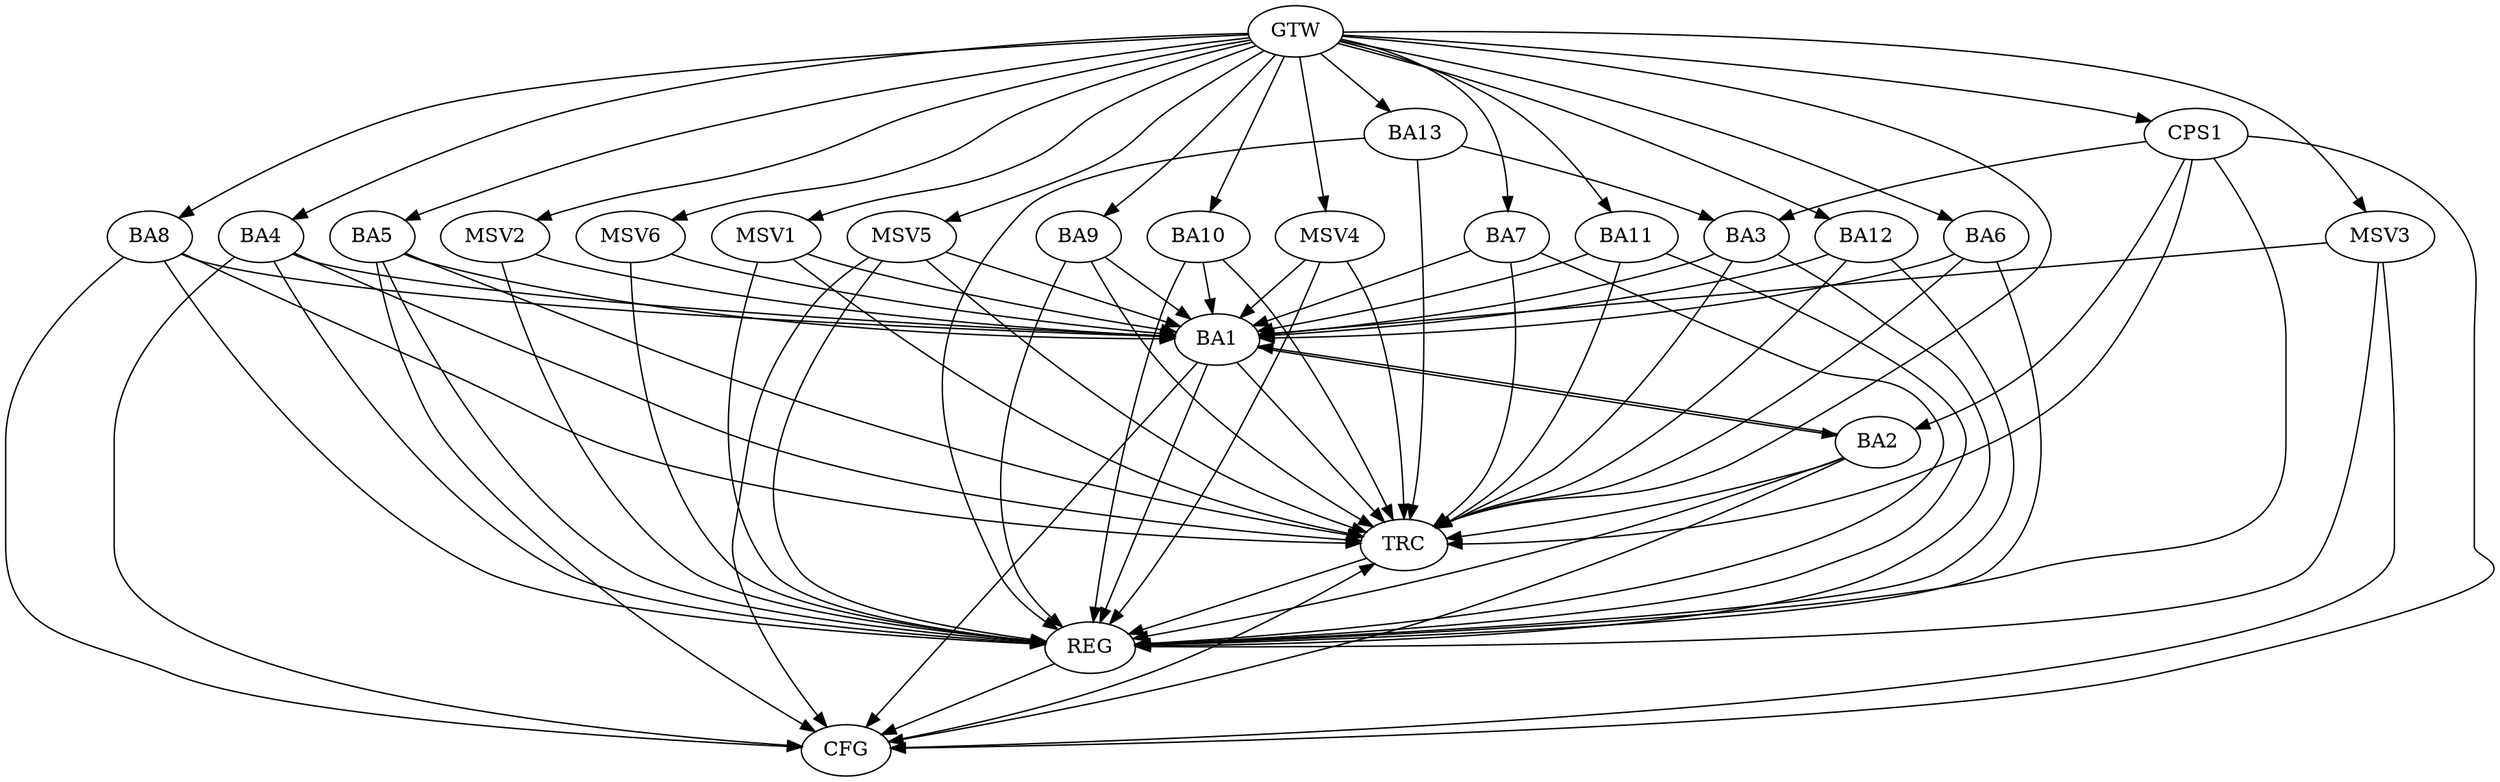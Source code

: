 strict digraph G {
  BA1 [ label="BA1" ];
  BA2 [ label="BA2" ];
  BA3 [ label="BA3" ];
  BA4 [ label="BA4" ];
  BA5 [ label="BA5" ];
  BA6 [ label="BA6" ];
  BA7 [ label="BA7" ];
  BA8 [ label="BA8" ];
  BA9 [ label="BA9" ];
  BA10 [ label="BA10" ];
  BA11 [ label="BA11" ];
  BA12 [ label="BA12" ];
  BA13 [ label="BA13" ];
  CPS1 [ label="CPS1" ];
  GTW [ label="GTW" ];
  REG [ label="REG" ];
  CFG [ label="CFG" ];
  TRC [ label="TRC" ];
  MSV1 [ label="MSV1" ];
  MSV2 [ label="MSV2" ];
  MSV3 [ label="MSV3" ];
  MSV4 [ label="MSV4" ];
  MSV5 [ label="MSV5" ];
  MSV6 [ label="MSV6" ];
  BA1 -> BA2;
  BA2 -> BA1;
  BA3 -> BA1;
  BA4 -> BA1;
  BA5 -> BA1;
  BA6 -> BA1;
  BA7 -> BA1;
  BA8 -> BA1;
  BA9 -> BA1;
  BA10 -> BA1;
  BA11 -> BA1;
  BA12 -> BA1;
  BA13 -> BA3;
  CPS1 -> BA3;
  CPS1 -> BA2;
  GTW -> BA4;
  GTW -> BA5;
  GTW -> BA6;
  GTW -> BA7;
  GTW -> BA8;
  GTW -> BA9;
  GTW -> BA10;
  GTW -> BA11;
  GTW -> BA12;
  GTW -> BA13;
  GTW -> CPS1;
  BA1 -> REG;
  BA2 -> REG;
  BA3 -> REG;
  BA4 -> REG;
  BA5 -> REG;
  BA6 -> REG;
  BA7 -> REG;
  BA8 -> REG;
  BA9 -> REG;
  BA10 -> REG;
  BA11 -> REG;
  BA12 -> REG;
  BA13 -> REG;
  CPS1 -> REG;
  CPS1 -> CFG;
  BA2 -> CFG;
  BA4 -> CFG;
  BA1 -> CFG;
  BA5 -> CFG;
  BA8 -> CFG;
  REG -> CFG;
  BA1 -> TRC;
  BA2 -> TRC;
  BA3 -> TRC;
  BA4 -> TRC;
  BA5 -> TRC;
  BA6 -> TRC;
  BA7 -> TRC;
  BA8 -> TRC;
  BA9 -> TRC;
  BA10 -> TRC;
  BA11 -> TRC;
  BA12 -> TRC;
  BA13 -> TRC;
  CPS1 -> TRC;
  GTW -> TRC;
  CFG -> TRC;
  TRC -> REG;
  MSV1 -> BA1;
  GTW -> MSV1;
  MSV1 -> REG;
  MSV1 -> TRC;
  MSV2 -> BA1;
  GTW -> MSV2;
  MSV2 -> REG;
  MSV3 -> BA1;
  GTW -> MSV3;
  MSV3 -> REG;
  MSV3 -> CFG;
  MSV4 -> BA1;
  GTW -> MSV4;
  MSV4 -> REG;
  MSV4 -> TRC;
  MSV5 -> BA1;
  GTW -> MSV5;
  MSV5 -> REG;
  MSV5 -> TRC;
  MSV5 -> CFG;
  MSV6 -> BA1;
  GTW -> MSV6;
  MSV6 -> REG;
}
